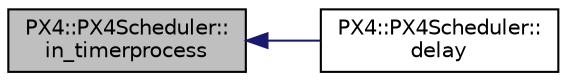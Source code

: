 digraph "PX4::PX4Scheduler::in_timerprocess"
{
 // INTERACTIVE_SVG=YES
  edge [fontname="Helvetica",fontsize="10",labelfontname="Helvetica",labelfontsize="10"];
  node [fontname="Helvetica",fontsize="10",shape=record];
  rankdir="LR";
  Node1 [label="PX4::PX4Scheduler::\lin_timerprocess",height=0.2,width=0.4,color="black", fillcolor="grey75", style="filled", fontcolor="black"];
  Node1 -> Node2 [dir="back",color="midnightblue",fontsize="10",style="solid",fontname="Helvetica"];
  Node2 [label="PX4::PX4Scheduler::\ldelay",height=0.2,width=0.4,color="black", fillcolor="white", style="filled",URL="$classPX4_1_1PX4Scheduler.html#a1951ba5f485452f85d0bf13220a44839"];
}

